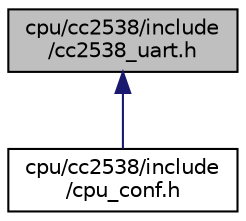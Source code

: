 digraph "cpu/cc2538/include/cc2538_uart.h"
{
 // LATEX_PDF_SIZE
  edge [fontname="Helvetica",fontsize="10",labelfontname="Helvetica",labelfontsize="10"];
  node [fontname="Helvetica",fontsize="10",shape=record];
  Node1 [label="cpu/cc2538/include\l/cc2538_uart.h",height=0.2,width=0.4,color="black", fillcolor="grey75", style="filled", fontcolor="black",tooltip="CC2538 UART interface."];
  Node1 -> Node2 [dir="back",color="midnightblue",fontsize="10",style="solid",fontname="Helvetica"];
  Node2 [label="cpu/cc2538/include\l/cpu_conf.h",height=0.2,width=0.4,color="black", fillcolor="white", style="filled",URL="$cc2538_2include_2cpu__conf_8h.html",tooltip="Implementation specific CPU configuration options."];
}

